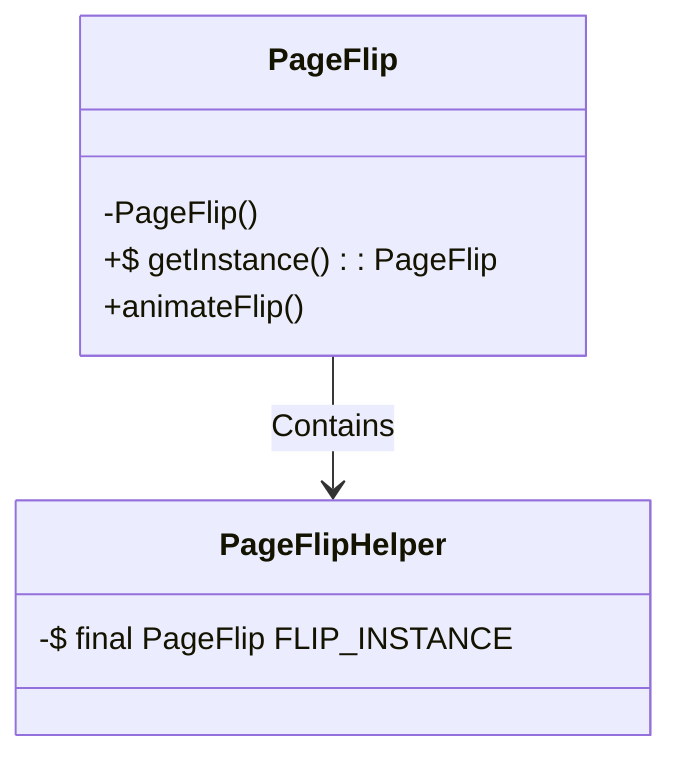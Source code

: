 classDiagram
    PageFlip --> PageFlipHelper :Contains

    class PageFlip {
        -PageFlip()
        +$ getInstance(): PageFlip
        +animateFlip()
    }
    class PageFlipHelper {
        -$ final PageFlip FLIP_INSTANCE
    }